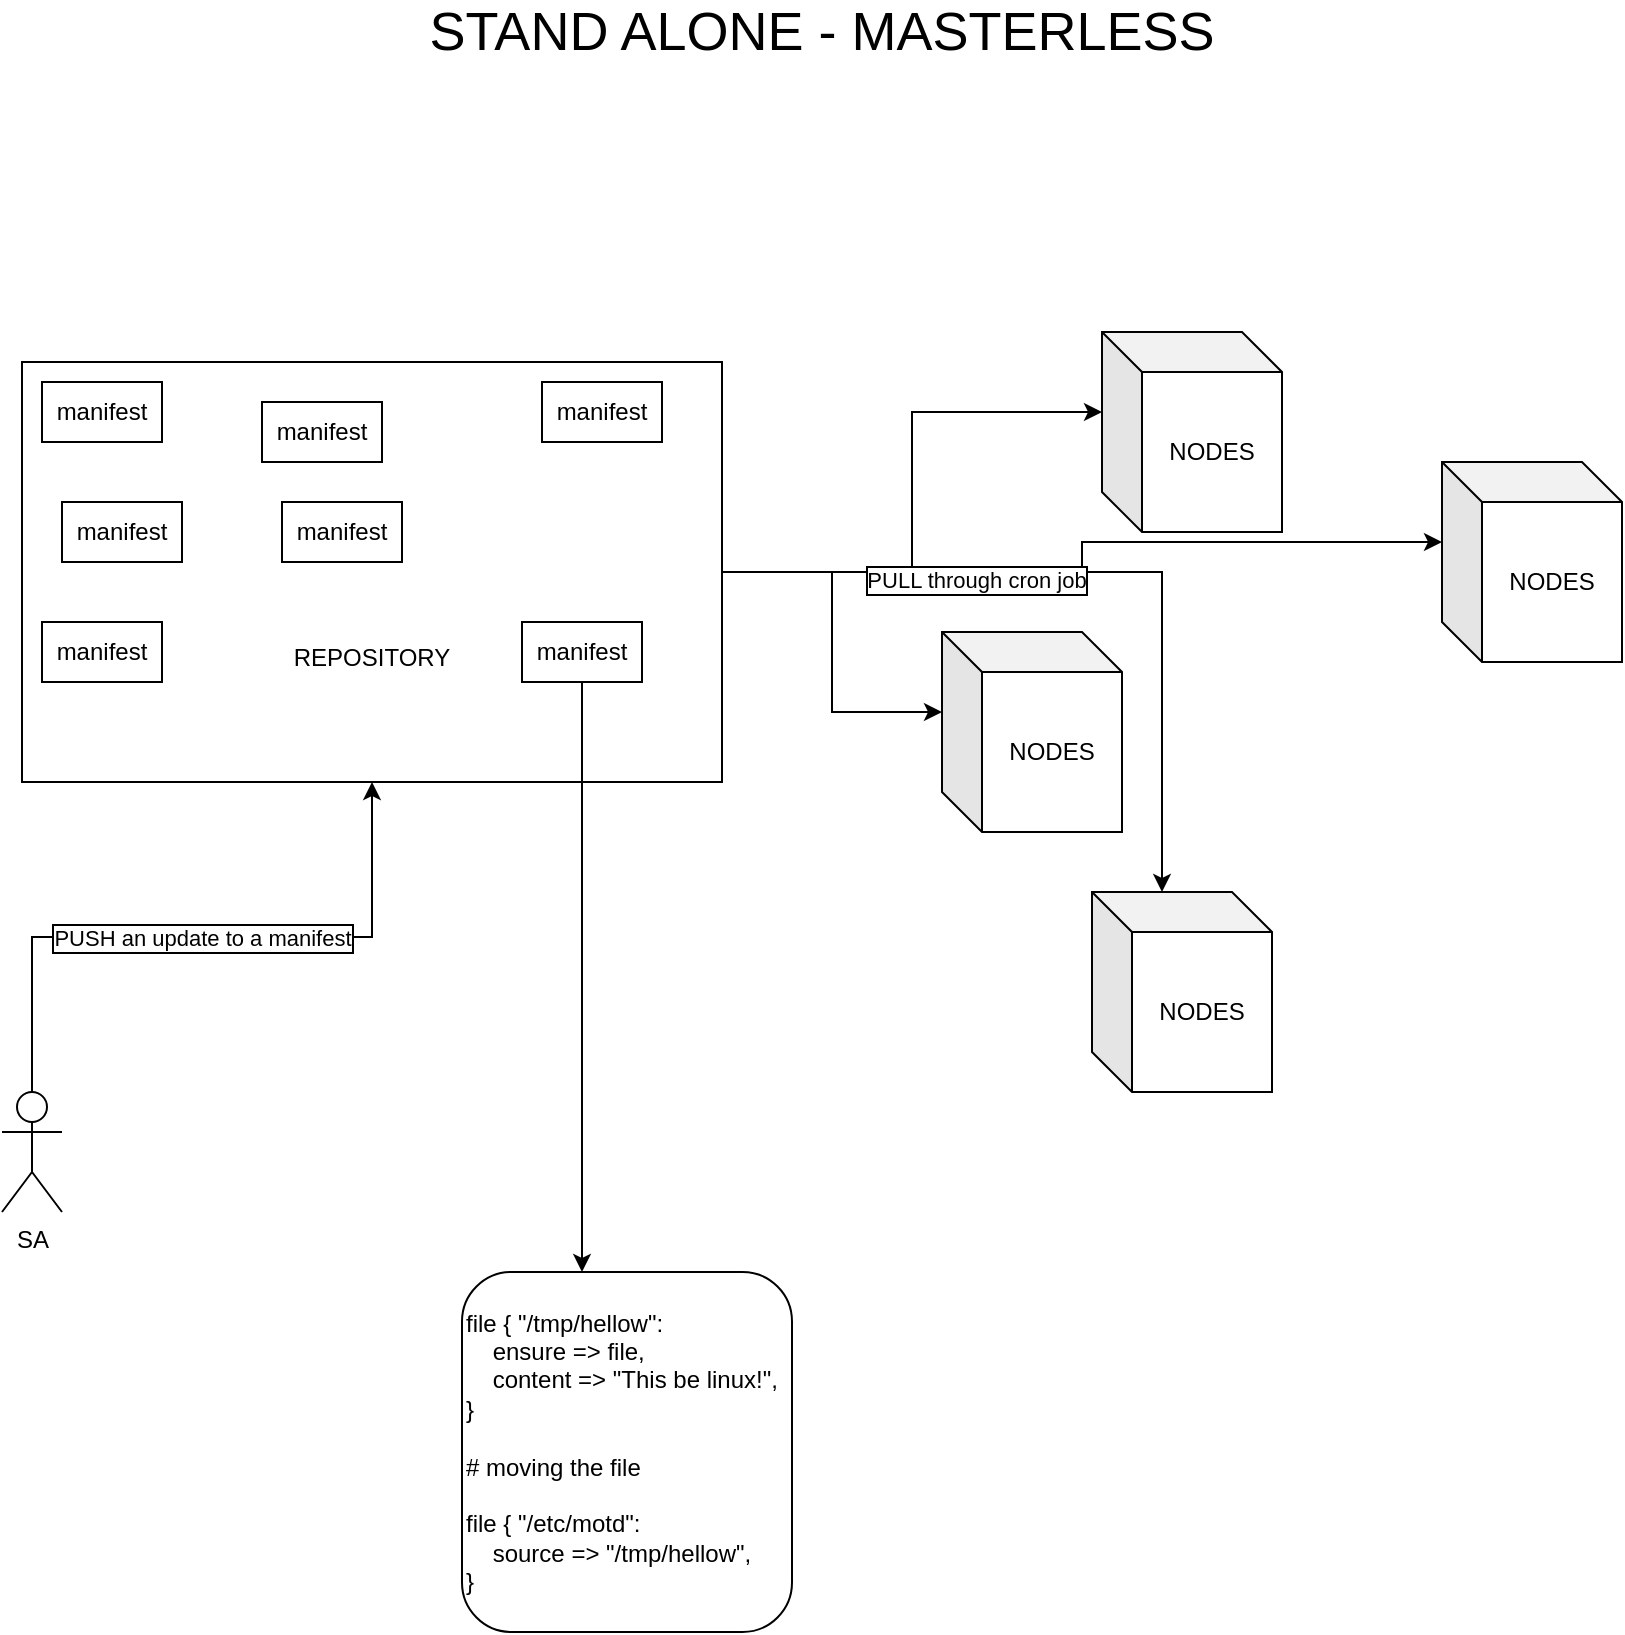 <mxfile version="14.6.9" type="device"><diagram id="KlbMpKv10SsQZlI0N-8l" name="Page-1"><mxGraphModel dx="1422" dy="736" grid="1" gridSize="10" guides="1" tooltips="1" connect="1" arrows="1" fold="1" page="1" pageScale="1" pageWidth="850" pageHeight="1100" math="0" shadow="0"><root><mxCell id="0"/><mxCell id="1" parent="0"/><mxCell id="Z2-3hSrl__cGL0M1n02p-31" style="edgeStyle=orthogonalEdgeStyle;rounded=0;orthogonalLoop=1;jettySize=auto;html=1;entryX=0;entryY=0;entryDx=0;entryDy=40;entryPerimeter=0;" edge="1" parent="1" source="Z2-3hSrl__cGL0M1n02p-6" target="Z2-3hSrl__cGL0M1n02p-26"><mxGeometry relative="1" as="geometry"/></mxCell><mxCell id="Z2-3hSrl__cGL0M1n02p-32" style="edgeStyle=orthogonalEdgeStyle;rounded=0;orthogonalLoop=1;jettySize=auto;html=1;entryX=0;entryY=0;entryDx=0;entryDy=40;entryPerimeter=0;" edge="1" parent="1" source="Z2-3hSrl__cGL0M1n02p-6" target="Z2-3hSrl__cGL0M1n02p-23"><mxGeometry relative="1" as="geometry"/></mxCell><mxCell id="Z2-3hSrl__cGL0M1n02p-33" style="edgeStyle=orthogonalEdgeStyle;rounded=0;orthogonalLoop=1;jettySize=auto;html=1;entryX=0;entryY=0;entryDx=0;entryDy=40;entryPerimeter=0;" edge="1" parent="1" source="Z2-3hSrl__cGL0M1n02p-6" target="Z2-3hSrl__cGL0M1n02p-15"><mxGeometry relative="1" as="geometry"/></mxCell><mxCell id="Z2-3hSrl__cGL0M1n02p-34" style="edgeStyle=orthogonalEdgeStyle;rounded=0;orthogonalLoop=1;jettySize=auto;html=1;entryX=0;entryY=0;entryDx=35;entryDy=0;entryPerimeter=0;" edge="1" parent="1" source="Z2-3hSrl__cGL0M1n02p-6" target="Z2-3hSrl__cGL0M1n02p-27"><mxGeometry relative="1" as="geometry"/></mxCell><mxCell id="Z2-3hSrl__cGL0M1n02p-36" value="PULL through cron job" style="edgeLabel;html=1;align=center;verticalAlign=middle;resizable=0;points=[];labelBorderColor=#000000;" vertex="1" connectable="0" parent="Z2-3hSrl__cGL0M1n02p-34"><mxGeometry x="-0.332" y="-4" relative="1" as="geometry"><mxPoint as="offset"/></mxGeometry></mxCell><mxCell id="Z2-3hSrl__cGL0M1n02p-6" value="&lt;div&gt;&lt;br&gt;&lt;/div&gt;&lt;div&gt;&lt;br&gt;&lt;/div&gt;&lt;div&gt;&lt;br&gt;&lt;/div&gt;&lt;div&gt;&lt;br&gt;&lt;/div&gt;&lt;div&gt;&lt;br&gt;&lt;/div&gt;&lt;div&gt;&lt;br&gt;&lt;/div&gt;&lt;div&gt;REPOSITORY&lt;br&gt;&lt;/div&gt;" style="rounded=0;whiteSpace=wrap;html=1;" vertex="1" parent="1"><mxGeometry x="25" y="225" width="350" height="210" as="geometry"/></mxCell><mxCell id="Z2-3hSrl__cGL0M1n02p-5" value="&lt;div&gt;manifest&lt;/div&gt;" style="rounded=0;whiteSpace=wrap;html=1;" vertex="1" parent="1"><mxGeometry x="35" y="235" width="60" height="30" as="geometry"/></mxCell><mxCell id="Z2-3hSrl__cGL0M1n02p-8" value="&lt;div&gt;manifest&lt;/div&gt;" style="rounded=0;whiteSpace=wrap;html=1;" vertex="1" parent="1"><mxGeometry x="285" y="235" width="60" height="30" as="geometry"/></mxCell><mxCell id="Z2-3hSrl__cGL0M1n02p-9" value="&lt;div&gt;manifest&lt;/div&gt;" style="rounded=0;whiteSpace=wrap;html=1;" vertex="1" parent="1"><mxGeometry x="35" y="355" width="60" height="30" as="geometry"/></mxCell><mxCell id="Z2-3hSrl__cGL0M1n02p-38" style="edgeStyle=orthogonalEdgeStyle;rounded=0;orthogonalLoop=1;jettySize=auto;html=1;fontSize=27;" edge="1" parent="1" source="Z2-3hSrl__cGL0M1n02p-10"><mxGeometry relative="1" as="geometry"><mxPoint x="305" y="680" as="targetPoint"/></mxGeometry></mxCell><mxCell id="Z2-3hSrl__cGL0M1n02p-10" value="&lt;div&gt;manifest&lt;/div&gt;" style="rounded=0;whiteSpace=wrap;html=1;" vertex="1" parent="1"><mxGeometry x="275" y="355" width="60" height="30" as="geometry"/></mxCell><mxCell id="Z2-3hSrl__cGL0M1n02p-11" value="&lt;div&gt;manifest&lt;/div&gt;" style="rounded=0;whiteSpace=wrap;html=1;" vertex="1" parent="1"><mxGeometry x="155" y="295" width="60" height="30" as="geometry"/></mxCell><mxCell id="Z2-3hSrl__cGL0M1n02p-12" value="&lt;div&gt;manifest&lt;/div&gt;" style="rounded=0;whiteSpace=wrap;html=1;" vertex="1" parent="1"><mxGeometry x="45" y="295" width="60" height="30" as="geometry"/></mxCell><mxCell id="Z2-3hSrl__cGL0M1n02p-13" value="&lt;div&gt;manifest&lt;/div&gt;" style="rounded=0;whiteSpace=wrap;html=1;" vertex="1" parent="1"><mxGeometry x="145" y="245" width="60" height="30" as="geometry"/></mxCell><mxCell id="Z2-3hSrl__cGL0M1n02p-35" value="PUSH an update to a manifest" style="edgeStyle=orthogonalEdgeStyle;rounded=0;orthogonalLoop=1;jettySize=auto;html=1;entryX=0.5;entryY=1;entryDx=0;entryDy=0;labelBorderColor=#000000;" edge="1" parent="1" source="Z2-3hSrl__cGL0M1n02p-14" target="Z2-3hSrl__cGL0M1n02p-6"><mxGeometry relative="1" as="geometry"/></mxCell><mxCell id="Z2-3hSrl__cGL0M1n02p-14" value="SA" style="shape=umlActor;verticalLabelPosition=bottom;verticalAlign=top;html=1;outlineConnect=0;" vertex="1" parent="1"><mxGeometry x="15" y="590" width="30" height="60" as="geometry"/></mxCell><mxCell id="Z2-3hSrl__cGL0M1n02p-15" value="NODES" style="shape=cube;whiteSpace=wrap;html=1;boundedLbl=1;backgroundOutline=1;darkOpacity=0.05;darkOpacity2=0.1;" vertex="1" parent="1"><mxGeometry x="735" y="275" width="90" height="100" as="geometry"/></mxCell><mxCell id="Z2-3hSrl__cGL0M1n02p-23" value="NODES" style="shape=cube;whiteSpace=wrap;html=1;boundedLbl=1;backgroundOutline=1;darkOpacity=0.05;darkOpacity2=0.1;" vertex="1" parent="1"><mxGeometry x="485" y="360" width="90" height="100" as="geometry"/></mxCell><mxCell id="Z2-3hSrl__cGL0M1n02p-26" value="NODES" style="shape=cube;whiteSpace=wrap;html=1;boundedLbl=1;backgroundOutline=1;darkOpacity=0.05;darkOpacity2=0.1;" vertex="1" parent="1"><mxGeometry x="565" y="210" width="90" height="100" as="geometry"/></mxCell><mxCell id="Z2-3hSrl__cGL0M1n02p-27" value="NODES" style="shape=cube;whiteSpace=wrap;html=1;boundedLbl=1;backgroundOutline=1;darkOpacity=0.05;darkOpacity2=0.1;" vertex="1" parent="1"><mxGeometry x="560" y="490" width="90" height="100" as="geometry"/></mxCell><mxCell id="Z2-3hSrl__cGL0M1n02p-37" value="&lt;div style=&quot;font-size: 27px&quot;&gt;STAND ALONE - MASTERLESS&lt;/div&gt;" style="text;html=1;strokeColor=none;fillColor=none;align=center;verticalAlign=middle;whiteSpace=wrap;rounded=0;fontSize=27;" vertex="1" parent="1"><mxGeometry x="165" y="50" width="520" height="20" as="geometry"/></mxCell><mxCell id="Z2-3hSrl__cGL0M1n02p-39" value="&lt;div&gt;file { &quot;/tmp/hellow&quot;:&lt;/div&gt;&lt;div&gt;&amp;nbsp;&amp;nbsp;&amp;nbsp; ensure =&amp;gt; file,&lt;/div&gt;&lt;div&gt;&amp;nbsp;&amp;nbsp;&amp;nbsp; content =&amp;gt; &quot;This be linux!&quot;,&lt;br&gt;&lt;/div&gt;&lt;div&gt;}&lt;/div&gt;&lt;div&gt;&lt;br&gt;&lt;/div&gt;&lt;div&gt;# moving the file&lt;/div&gt;&lt;div&gt;&lt;br&gt;&lt;/div&gt;&lt;div&gt;file { &quot;/etc/motd&quot;:&lt;/div&gt;&lt;div&gt;&amp;nbsp;&amp;nbsp;&amp;nbsp; source =&amp;gt; &quot;/tmp/hellow&quot;,&lt;/div&gt;&lt;div&gt;}&lt;br&gt;&lt;/div&gt;" style="rounded=1;whiteSpace=wrap;html=1;fontSize=12;align=left;" vertex="1" parent="1"><mxGeometry x="245" y="680" width="165" height="180" as="geometry"/></mxCell></root></mxGraphModel></diagram></mxfile>